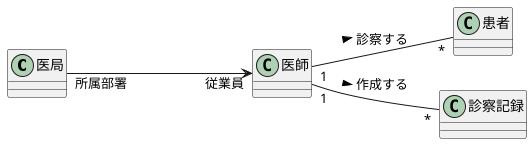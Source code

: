 @startuml 演習3-2
left to right direction
医局 "所属部署"---->"従業員" 医師
医師 "1"--"*" 患者:診察する >
医師 "1"--"*" 診察記録:作成する >
@enduml